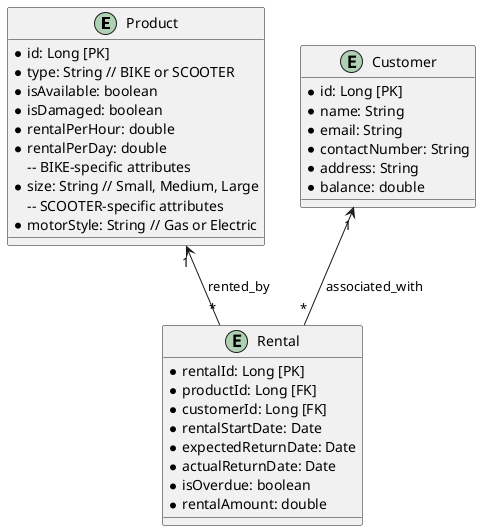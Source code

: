 @startuml
entity Product {
  * id: Long [PK]
  * type: String // BIKE or SCOOTER
  * isAvailable: boolean
  * isDamaged: boolean
  * rentalPerHour: double
  * rentalPerDay: double
  -- BIKE-specific attributes
  * size: String // Small, Medium, Large
  -- SCOOTER-specific attributes
  * motorStyle: String // Gas or Electric
}

entity Customer {
  * id: Long [PK]
  * name: String
  * email: String
  * contactNumber: String
  * address: String
  * balance: double
}

entity Rental {
  * rentalId: Long [PK]
  * productId: Long [FK]
  * customerId: Long [FK]
  * rentalStartDate: Date
  * expectedReturnDate: Date
  * actualReturnDate: Date
  * isOverdue: boolean
  * rentalAmount: double
}

Product "1" <-- "*" Rental : rented_by
Customer "1" <-- "*" Rental : associated_with
@enduml
